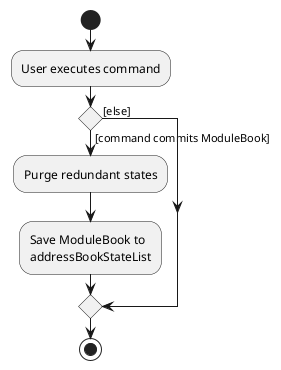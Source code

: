 @startuml
start
:User executes command;

'Since the beta syntax does not support placing the condition outside the
'diamond we place it as the true branch instead.

if () then ([command commits ModuleBook])
    :Purge redundant states;
    :Save ModuleBook to
    addressBookStateList;
else ([else])
endif
stop
@enduml
